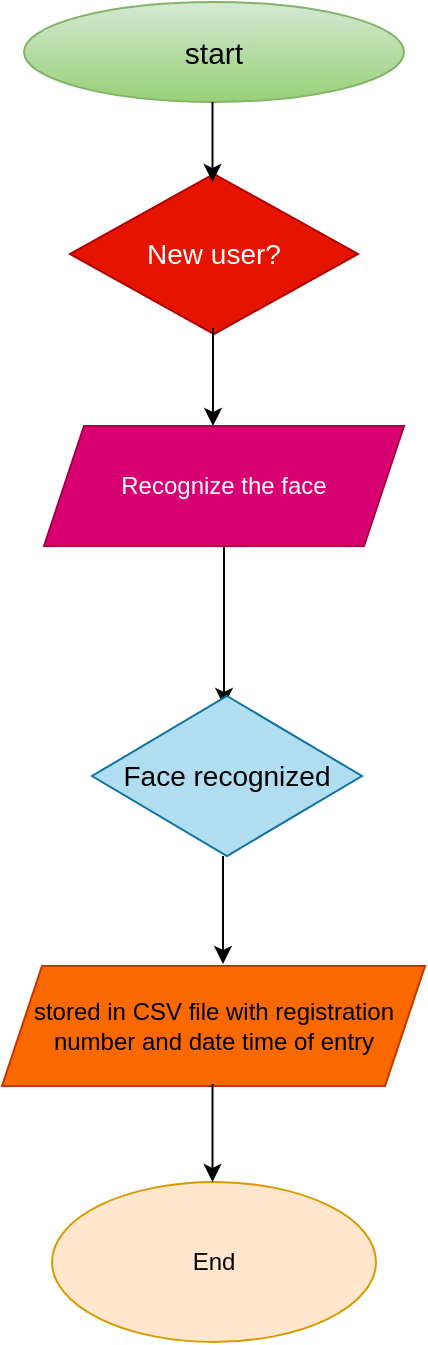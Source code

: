 <mxfile version="28.0.7">
  <diagram name="Page-1" id="_Rtyqk_V0sAWum6Zme1H">
    <mxGraphModel dx="1123" dy="656" grid="1" gridSize="9" guides="1" tooltips="1" connect="1" arrows="1" fold="1" page="1" pageScale="1" pageWidth="850" pageHeight="1100" math="0" shadow="0">
      <root>
        <mxCell id="0" />
        <mxCell id="1" parent="0" />
        <mxCell id="Y444ncimPn9f4-lGVhk9-1" value="&lt;div&gt;&lt;font style=&quot;font-size: 15px;&quot;&gt;start&lt;/font&gt;&lt;/div&gt;" style="ellipse;whiteSpace=wrap;html=1;fillColor=#d5e8d4;gradientColor=#97d077;strokeColor=#82b366;" vertex="1" parent="1">
          <mxGeometry x="290" y="40" width="190" height="50" as="geometry" />
        </mxCell>
        <mxCell id="Y444ncimPn9f4-lGVhk9-2" value="&lt;font style=&quot;font-size: 14px;&quot;&gt;New user?&lt;/font&gt;" style="rhombus;whiteSpace=wrap;html=1;fillColor=#e51400;fontColor=#ffffff;strokeColor=#B20000;" vertex="1" parent="1">
          <mxGeometry x="313" y="126" width="144" height="80" as="geometry" />
        </mxCell>
        <mxCell id="Y444ncimPn9f4-lGVhk9-6" value="" style="edgeStyle=orthogonalEdgeStyle;rounded=0;orthogonalLoop=1;jettySize=auto;html=1;" edge="1" parent="1" source="Y444ncimPn9f4-lGVhk9-3">
          <mxGeometry relative="1" as="geometry">
            <mxPoint x="390" y="392" as="targetPoint" />
          </mxGeometry>
        </mxCell>
        <mxCell id="Y444ncimPn9f4-lGVhk9-3" value="Recognize the face" style="shape=parallelogram;perimeter=parallelogramPerimeter;whiteSpace=wrap;html=1;fixedSize=1;fillColor=#d80073;fontColor=#ffffff;strokeColor=#A50040;" vertex="1" parent="1">
          <mxGeometry x="300" y="252" width="180" height="60" as="geometry" />
        </mxCell>
        <mxCell id="Y444ncimPn9f4-lGVhk9-10" value="&lt;font style=&quot;font-size: 14px;&quot;&gt;Face recognized&lt;/font&gt;" style="rhombus;whiteSpace=wrap;html=1;fillColor=#b1ddf0;strokeColor=#10739e;" vertex="1" parent="1">
          <mxGeometry x="324" y="387" width="135" height="80" as="geometry" />
        </mxCell>
        <mxCell id="Y444ncimPn9f4-lGVhk9-14" value="stored in CSV file with registration number and date time of entry" style="shape=parallelogram;perimeter=parallelogramPerimeter;whiteSpace=wrap;html=1;fixedSize=1;fillColor=#fa6800;strokeColor=#C73500;fontColor=#000000;" vertex="1" parent="1">
          <mxGeometry x="279" y="522" width="211.5" height="60" as="geometry" />
        </mxCell>
        <mxCell id="Y444ncimPn9f4-lGVhk9-15" value="End" style="ellipse;whiteSpace=wrap;html=1;fillColor=#ffe6cc;strokeColor=#d79b00;" vertex="1" parent="1">
          <mxGeometry x="304" y="630" width="162" height="80" as="geometry" />
        </mxCell>
        <mxCell id="Y444ncimPn9f4-lGVhk9-16" value="" style="edgeStyle=none;orthogonalLoop=1;jettySize=auto;html=1;rounded=0;" edge="1" parent="1">
          <mxGeometry width="100" relative="1" as="geometry">
            <mxPoint x="389.5" y="467" as="sourcePoint" />
            <mxPoint x="389.5" y="521" as="targetPoint" />
            <Array as="points" />
          </mxGeometry>
        </mxCell>
        <mxCell id="Y444ncimPn9f4-lGVhk9-17" value="" style="endArrow=classic;html=1;rounded=0;" edge="1" parent="1">
          <mxGeometry width="50" height="50" relative="1" as="geometry">
            <mxPoint x="384.25" y="581" as="sourcePoint" />
            <mxPoint x="384.25" y="630" as="targetPoint" />
          </mxGeometry>
        </mxCell>
        <mxCell id="Y444ncimPn9f4-lGVhk9-18" value="" style="endArrow=classic;html=1;rounded=0;" edge="1" parent="1">
          <mxGeometry width="50" height="50" relative="1" as="geometry">
            <mxPoint x="384.25" y="90" as="sourcePoint" />
            <mxPoint x="384.25" y="130" as="targetPoint" />
          </mxGeometry>
        </mxCell>
        <mxCell id="Y444ncimPn9f4-lGVhk9-19" value="" style="endArrow=classic;html=1;rounded=0;" edge="1" parent="1">
          <mxGeometry width="50" height="50" relative="1" as="geometry">
            <mxPoint x="384.5" y="203" as="sourcePoint" />
            <mxPoint x="384.5" y="252" as="targetPoint" />
          </mxGeometry>
        </mxCell>
      </root>
    </mxGraphModel>
  </diagram>
</mxfile>
